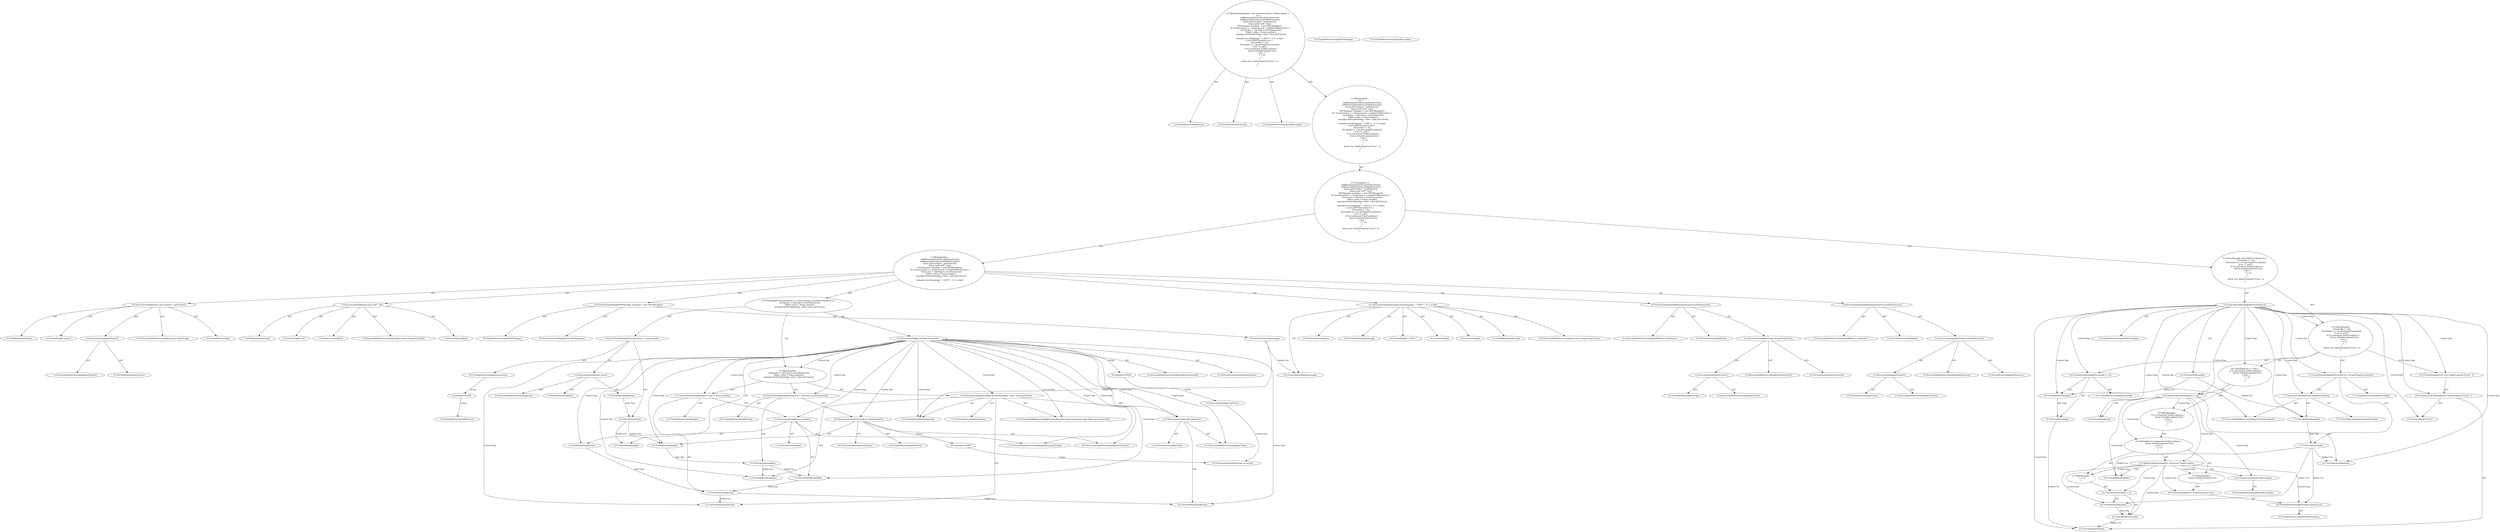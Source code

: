 digraph "execute#?" {
0 [label="2:CtTypeReferenceImpl@void" shape=ellipse]
1 [label="2:CtVirtualElement@execute" shape=ellipse]
2 [label="2:CtTypeReferenceImpl@TaskException" shape=ellipse]
3 [label="4:CtExecutableReferenceImpl@addBeans(<unknown>)" shape=ellipse]
4 [label="4:CtVirtualElement@addBeans" shape=ellipse]
5 [label="4:CtExecutableReferenceImpl@getProperties()" shape=ellipse]
6 [label="4:CtVirtualElement@getProperties" shape=ellipse]
7 [label="4:CtExecutableReferenceImpl@getProject()" shape=ellipse]
8 [label="4:CtVirtualElement@getProject" shape=ellipse]
9 [label="4:CtInvocationImpl@getProject()" shape=ellipse]
10 [label="4:CtInvocationImpl@getProject().getProperties()" shape=ellipse]
11 [label="4:CtInvocationImpl@addBeans(getProject().getProperties())" shape=ellipse]
12 [label="5:CtExecutableReferenceImpl@addBeans(<unknown>)" shape=ellipse]
13 [label="5:CtVirtualElement@addBeans" shape=ellipse]
14 [label="5:CtExecutableReferenceImpl@getReferences()" shape=ellipse]
15 [label="5:CtVirtualElement@getReferences" shape=ellipse]
16 [label="5:CtExecutableReferenceImpl@getProject()" shape=ellipse]
17 [label="5:CtVirtualElement@getProject" shape=ellipse]
18 [label="5:CtInvocationImpl@getProject()" shape=ellipse]
19 [label="5:CtInvocationImpl@getProject().getReferences()" shape=ellipse]
20 [label="5:CtInvocationImpl@addBeans(getProject().getReferences())" shape=ellipse]
21 [label="6:CtExecutableReferenceImpl@put(java.lang.String)" shape=ellipse]
22 [label="6:CtVirtualElement@put" shape=ellipse]
23 [label="6:CtFieldReadImpl@beans" shape=ellipse]
24 [label="6:CtLiteralImpl@\"project\"" shape=ellipse]
25 [label="6:CtExecutableReferenceImpl@getProject()" shape=ellipse]
26 [label="6:CtVirtualElement@getProject" shape=ellipse]
27 [label="6:CtInvocationImpl@getProject()" shape=ellipse]
28 [label="6:CtInvocationImpl@beans.put(\"project\", getProject())" shape=ellipse]
29 [label="7:CtExecutableReferenceImpl@put(java.lang.String,PlaceHold)" shape=ellipse]
30 [label="7:CtVirtualElement@put" shape=ellipse]
31 [label="7:CtFieldReadImpl@beans" shape=ellipse]
32 [label="7:CtLiteralImpl@\"self\"" shape=ellipse]
33 [label="7:CtThisAccessImpl@this" shape=ellipse]
34 [label="7:CtInvocationImpl@beans.put(\"self\", this)" shape=ellipse]
35 [label="8:CtTypeReferenceImpl@BSFManager" shape=ellipse]
36 [label="8:CtTypeReferenceImpl@BSFManager" shape=ellipse]
37 [label="8:CtConstructorCallImpl@new BSFManager()" shape=ellipse]
38 [label="8:CtVirtualElement@manager" shape=ellipse]
39 [label="8:CtLocalVariableImpl@BSFManager manager = new BSFManager()" shape=ellipse]
40 [label="9:CtTypeReferenceImpl@Enumeration" shape=ellipse]
41 [label="9:CtExecutableReferenceImpl@keys()" shape=ellipse]
42 [label="9:CtVirtualElement@keys" shape=ellipse]
43 [label="9:CtFieldReadImpl@beans" shape=ellipse]
44 [label="9:CtInvocationImpl@beans.keys()" shape=ellipse]
45 [label="9:CtVirtualElement@e" shape=ellipse]
46 [label="9:CtLocalVariableImpl@Enumeration e = beans.keys()" shape=ellipse]
47 [label="9:CtExecutableReferenceImpl@hasMoreElements()" shape=ellipse]
48 [label="9:CtVirtualElement@hasMoreElements" shape=ellipse]
49 [label="9:CtVariableReadImpl@e" shape=ellipse]
50 [label="9:CtInvocationImpl@e.hasMoreElements()" shape=ellipse]
51 [label="10:CtTypeReferenceImpl@String" shape=ellipse]
52 [label="10:CtExecutableReferenceImpl@nextElement()" shape=ellipse]
53 [label="10:CtVirtualElement@nextElement" shape=ellipse]
54 [label="10:CtVariableReadImpl@e" shape=ellipse]
55 [label="10:CtInvocationImpl@((String) (e.nextElement()))" shape=ellipse]
56 [label="10:CtTypeReferenceImpl@String" shape=ellipse]
57 [label="10:CtVirtualElement@key" shape=ellipse]
58 [label="10:CtLocalVariableImpl@String key = ((String) (e.nextElement()))" shape=ellipse]
59 [label="11:CtTypeReferenceImpl@Object" shape=ellipse]
60 [label="11:CtExecutableReferenceImpl@get(java.lang.String)" shape=ellipse]
61 [label="11:CtVirtualElement@get" shape=ellipse]
62 [label="11:CtFieldReadImpl@beans" shape=ellipse]
63 [label="11:CtVariableReadImpl@key" shape=ellipse]
64 [label="11:CtInvocationImpl@beans.get(key)" shape=ellipse]
65 [label="11:CtVirtualElement@value" shape=ellipse]
66 [label="11:CtLocalVariableImpl@Object value = beans.get(key)" shape=ellipse]
67 [label="12:CtExecutableReferenceImpl@declareBean(java.lang.String,java.lang.Object,java.lang.Class)" shape=ellipse]
68 [label="12:CtVirtualElement@declareBean" shape=ellipse]
69 [label="12:CtVariableReadImpl@manager" shape=ellipse]
70 [label="12:CtVariableReadImpl@key" shape=ellipse]
71 [label="12:CtVariableReadImpl@value" shape=ellipse]
72 [label="12:CtExecutableReferenceImpl@getClass()" shape=ellipse]
73 [label="12:CtVirtualElement@getClass" shape=ellipse]
74 [label="12:CtVariableReadImpl@value" shape=ellipse]
75 [label="12:CtInvocationImpl@value.getClass()" shape=ellipse]
76 [label="12:CtInvocationImpl@manager.declareBean(key, value, value.getClass())" shape=ellipse]
77 [label="9:CtBlockImpl@\{
    String key = ((String) (e.nextElement()));
    Object value = beans.get(key);
    manager.declareBean(key, value, value.getClass());
\}" shape=ellipse]
78 [label="9:CtForImpl@for (Enumeration e = beans.keys(); e.hasMoreElements();) \{
    String key = ((String) (e.nextElement()));
    Object value = beans.get(key);
    manager.declareBean(key, value, value.getClass());
\}" shape=ellipse]
79 [label="14:CtExecutableReferenceImpl@exec(java.lang.String,int,int)" shape=ellipse]
80 [label="14:CtVirtualElement@exec" shape=ellipse]
81 [label="14:CtVariableReadImpl@manager" shape=ellipse]
82 [label="14:CtFieldReadImpl@language" shape=ellipse]
83 [label="14:CtLiteralImpl@\"<ANT>\"" shape=ellipse]
84 [label="14:CtLiteralImpl@0" shape=ellipse]
85 [label="14:CtLiteralImpl@0" shape=ellipse]
86 [label="14:CtFieldReadImpl@script" shape=ellipse]
87 [label="14:CtInvocationImpl@manager.exec(language, \"<ANT>\", 0, 0, script)" shape=ellipse]
88 [label="3:CtBlockImpl@\{
    addBeans(getProject().getProperties());
    addBeans(getProject().getReferences());
    beans.put(\"project\", getProject());
    beans.put(\"self\", this);
    BSFManager manager = new BSFManager();
    for (Enumeration e = beans.keys(); e.hasMoreElements();) \{
        String key = ((String) (e.nextElement()));
        Object value = beans.get(key);
        manager.declareBean(key, value, value.getClass());
    \}
    manager.exec(language, \"<ANT>\", 0, 0, script);
\}" shape=ellipse]
89 [label="15:CtVirtualElement@be" shape=ellipse]
90 [label="15:CtTypeReferenceImpl@BSFException" shape=ellipse]
91 [label="15:CtCatchVariableImpl@BSFException be" shape=ellipse]
92 [label="16:CtTypeReferenceImpl@Throwable" shape=ellipse]
93 [label="16:CtVariableReadImpl@be" shape=ellipse]
94 [label="16:CtVirtualElement@t" shape=ellipse]
95 [label="16:CtLocalVariableImpl@Throwable t = be" shape=ellipse]
96 [label="17:CtTypeReferenceImpl@Throwable" shape=ellipse]
97 [label="17:CtExecutableReferenceImpl@getTargetException()" shape=ellipse]
98 [label="17:CtVirtualElement@getTargetException" shape=ellipse]
99 [label="17:CtVariableReadImpl@be" shape=ellipse]
100 [label="17:CtInvocationImpl@be.getTargetException()" shape=ellipse]
101 [label="17:CtVirtualElement@te" shape=ellipse]
102 [label="17:CtLocalVariableImpl@Throwable te = be.getTargetException()" shape=ellipse]
103 [label="18:CtVariableReadImpl@te" shape=ellipse]
104 [label="18:CtLiteralImpl@null" shape=ellipse]
105 [label="18:CtBinaryOperatorImpl@te != null" shape=ellipse]
106 [label="19:CtVariableReadImpl@te" shape=ellipse]
107 [label="19:CtTypeAccessImpl@TaskException" shape=ellipse]
108 [label="19:CtTypeReferenceImpl@TaskException" shape=ellipse]
109 [label="19:CtBinaryOperatorImpl@te instanceof TaskException" shape=ellipse]
110 [label="20:CtVariableReadImpl@((TaskException) (te))" shape=ellipse]
111 [label="20:CtTypeReferenceImpl@TaskException" shape=ellipse]
112 [label="20:CtThrowImpl@throw ((TaskException) (te))" shape=ellipse]
113 [label="19:CtBlockImpl@\{
    throw ((TaskException) (te));
\}" shape=ellipse]
114 [label="22:CtVariableWriteImpl@t" shape=ellipse]
115 [label="22:CtVariableReadImpl@te" shape=ellipse]
116 [label="22:CtAssignmentImpl@t = te" shape=ellipse]
117 [label="21:CtBlockImpl@\{
    t = te;
\}" shape=ellipse]
118 [label="19:CtIfImpl@if (te instanceof TaskException) \{
    throw ((TaskException) (te));
\} else \{
    t = te;
\}" shape=ellipse]
119 [label="18:CtBlockImpl@\{
    if (te instanceof TaskException) \{
        throw ((TaskException) (te));
    \} else \{
        t = te;
    \}
\}" shape=ellipse]
120 [label="18:CtIfImpl@if (te != null) \{
    if (te instanceof TaskException) \{
        throw ((TaskException) (te));
    \} else \{
        t = te;
    \}
\}" shape=ellipse]
121 [label="25:CtTypeReferenceImpl@TaskException" shape=ellipse]
122 [label="25:CtLiteralImpl@\"Error\"" shape=ellipse]
123 [label="25:CtVariableReadImpl@t" shape=ellipse]
124 [label="25:CtConstructorCallImpl@new TaskException(\"Error\", t)" shape=ellipse]
125 [label="25:CtThrowImpl@throw new TaskException(\"Error\", t)" shape=ellipse]
126 [label="15:CtBlockImpl@\{
    Throwable t = be;
    Throwable te = be.getTargetException();
    if (te != null) \{
        if (te instanceof TaskException) \{
            throw ((TaskException) (te));
        \} else \{
            t = te;
        \}
    \}
    throw new TaskException(\"Error\", t);
\}" shape=ellipse]
127 [label="15:CtCatchImpl@ catch (BSFException be) \{
    Throwable t = be;
    Throwable te = be.getTargetException();
    if (te != null) \{
        if (te instanceof TaskException) \{
            throw ((TaskException) (te));
        \} else \{
            t = te;
        \}
    \}
    throw new TaskException(\"Error\", t);
\}" shape=ellipse]
128 [label="3:CtTryImpl@try \{
    addBeans(getProject().getProperties());
    addBeans(getProject().getReferences());
    beans.put(\"project\", getProject());
    beans.put(\"self\", this);
    BSFManager manager = new BSFManager();
    for (Enumeration e = beans.keys(); e.hasMoreElements();) \{
        String key = ((String) (e.nextElement()));
        Object value = beans.get(key);
        manager.declareBean(key, value, value.getClass());
    \}
    manager.exec(language, \"<ANT>\", 0, 0, script);
\} catch (BSFException be) \{
    Throwable t = be;
    Throwable te = be.getTargetException();
    if (te != null) \{
        if (te instanceof TaskException) \{
            throw ((TaskException) (te));
        \} else \{
            t = te;
        \}
    \}
    throw new TaskException(\"Error\", t);
\}" shape=ellipse]
129 [label="2:CtBlockImpl@\{
    try \{
        addBeans(getProject().getProperties());
        addBeans(getProject().getReferences());
        beans.put(\"project\", getProject());
        beans.put(\"self\", this);
        BSFManager manager = new BSFManager();
        for (Enumeration e = beans.keys(); e.hasMoreElements();) \{
            String key = ((String) (e.nextElement()));
            Object value = beans.get(key);
            manager.declareBean(key, value, value.getClass());
        \}
        manager.exec(language, \"<ANT>\", 0, 0, script);
    \} catch (BSFException be) \{
        Throwable t = be;
        Throwable te = be.getTargetException();
        if (te != null) \{
            if (te instanceof TaskException) \{
                throw ((TaskException) (te));
            \} else \{
                t = te;
            \}
        \}
        throw new TaskException(\"Error\", t);
    \}
\}" shape=ellipse]
130 [label="2:CtMethodImpl@public void execute() throws TaskException \{
    try \{
        addBeans(getProject().getProperties());
        addBeans(getProject().getReferences());
        beans.put(\"project\", getProject());
        beans.put(\"self\", this);
        BSFManager manager = new BSFManager();
        for (Enumeration e = beans.keys(); e.hasMoreElements();) \{
            String key = ((String) (e.nextElement()));
            Object value = beans.get(key);
            manager.declareBean(key, value, value.getClass());
        \}
        manager.exec(language, \"<ANT>\", 0, 0, script);
    \} catch (BSFException be) \{
        Throwable t = be;
        Throwable te = be.getTargetException();
        if (te != null) \{
            if (te instanceof TaskException) \{
                throw ((TaskException) (te));
            \} else \{
                t = te;
            \}
        \}
        throw new TaskException(\"Error\", t);
    \}
\}" shape=ellipse]
131 [label="9:Update@UPDATE" shape=ellipse]
132 [label="9:CtInvocationImpl@e.hasNext()" shape=ellipse]
133 [label="9:Update@UPDATE" shape=ellipse]
134 [label="9:CtTypeReferenceImpl@Iterator" shape=ellipse]
135 [label="10:Update@UPDATE" shape=ellipse]
136 [label="10:CtInvocationImpl@((String) (e.next()))" shape=ellipse]
9 -> 8 [label="AST"];
9 -> 7 [label="AST"];
10 -> 6 [label="AST"];
10 -> 9 [label="AST"];
10 -> 5 [label="AST"];
11 -> 4 [label="AST"];
11 -> 3 [label="AST"];
11 -> 10 [label="AST"];
18 -> 17 [label="AST"];
18 -> 16 [label="AST"];
19 -> 15 [label="AST"];
19 -> 18 [label="AST"];
19 -> 14 [label="AST"];
20 -> 13 [label="AST"];
20 -> 12 [label="AST"];
20 -> 19 [label="AST"];
27 -> 26 [label="AST"];
27 -> 25 [label="AST"];
28 -> 22 [label="AST"];
28 -> 23 [label="AST"];
28 -> 21 [label="AST"];
28 -> 24 [label="AST"];
28 -> 27 [label="AST"];
34 -> 30 [label="AST"];
34 -> 31 [label="AST"];
34 -> 29 [label="AST"];
34 -> 32 [label="AST"];
34 -> 33 [label="AST"];
38 -> 69 [label="Define-Use"];
38 -> 81 [label="Define-Use"];
39 -> 38 [label="AST"];
39 -> 35 [label="AST"];
39 -> 37 [label="AST"];
40 -> 133 [label="Action"];
43 -> 45 [label="Data Dep"];
44 -> 42 [label="AST"];
44 -> 43 [label="AST"];
44 -> 41 [label="AST"];
45 -> 49 [label="Define-Use"];
45 -> 54 [label="Define-Use"];
46 -> 45 [label="AST"];
46 -> 40 [label="AST"];
46 -> 44 [label="AST"];
50 -> 48 [label="AST"];
50 -> 49 [label="AST"];
50 -> 47 [label="AST"];
50 -> 77 [label="Control Dep"];
50 -> 58 [label="Control Dep"];
50 -> 55 [label="Control Dep"];
50 -> 52 [label="Control Dep"];
50 -> 54 [label="Control Dep"];
50 -> 66 [label="Control Dep"];
50 -> 64 [label="Control Dep"];
50 -> 60 [label="Control Dep"];
50 -> 62 [label="Control Dep"];
50 -> 63 [label="Control Dep"];
50 -> 76 [label="Control Dep"];
50 -> 67 [label="Control Dep"];
50 -> 69 [label="Control Dep"];
50 -> 70 [label="Control Dep"];
50 -> 71 [label="Control Dep"];
50 -> 75 [label="Control Dep"];
50 -> 72 [label="Control Dep"];
50 -> 74 [label="Control Dep"];
50 -> 131 [label="Action"];
54 -> 57 [label="Data Dep"];
55 -> 53 [label="AST"];
55 -> 56 [label="AST"];
55 -> 54 [label="AST"];
55 -> 52 [label="AST"];
55 -> 135 [label="Action"];
57 -> 63 [label="Define-Use"];
57 -> 70 [label="Define-Use"];
58 -> 57 [label="AST"];
58 -> 51 [label="AST"];
58 -> 55 [label="AST"];
62 -> 65 [label="Data Dep"];
63 -> 65 [label="Data Dep"];
64 -> 61 [label="AST"];
64 -> 62 [label="AST"];
64 -> 60 [label="AST"];
64 -> 63 [label="AST"];
65 -> 71 [label="Define-Use"];
65 -> 74 [label="Define-Use"];
66 -> 65 [label="AST"];
66 -> 59 [label="AST"];
66 -> 64 [label="AST"];
75 -> 73 [label="AST"];
75 -> 74 [label="AST"];
75 -> 72 [label="AST"];
76 -> 68 [label="AST"];
76 -> 69 [label="AST"];
76 -> 67 [label="AST"];
76 -> 70 [label="AST"];
76 -> 71 [label="AST"];
76 -> 75 [label="AST"];
77 -> 58 [label="AST"];
77 -> 66 [label="AST"];
77 -> 76 [label="AST"];
78 -> 46 [label="AST"];
78 -> 50 [label="AST"];
78 -> 77 [label="AST"];
87 -> 80 [label="AST"];
87 -> 81 [label="AST"];
87 -> 79 [label="AST"];
87 -> 82 [label="AST"];
87 -> 83 [label="AST"];
87 -> 84 [label="AST"];
87 -> 85 [label="AST"];
87 -> 86 [label="AST"];
88 -> 11 [label="AST"];
88 -> 20 [label="AST"];
88 -> 28 [label="AST"];
88 -> 34 [label="AST"];
88 -> 39 [label="AST"];
88 -> 78 [label="AST"];
88 -> 87 [label="AST"];
89 -> 93 [label="Define-Use"];
89 -> 99 [label="Define-Use"];
91 -> 89 [label="AST"];
91 -> 90 [label="AST"];
91 -> 126 [label="Control Dep"];
91 -> 95 [label="Control Dep"];
91 -> 93 [label="Control Dep"];
91 -> 102 [label="Control Dep"];
91 -> 100 [label="Control Dep"];
91 -> 97 [label="Control Dep"];
91 -> 99 [label="Control Dep"];
91 -> 120 [label="Control Dep"];
91 -> 105 [label="Control Dep"];
91 -> 103 [label="Control Dep"];
91 -> 104 [label="Control Dep"];
91 -> 125 [label="Control Dep"];
91 -> 124 [label="Control Dep"];
91 -> 122 [label="Control Dep"];
91 -> 123 [label="Control Dep"];
93 -> 94 [label="Data Dep"];
94 -> 123 [label="Define-Use"];
95 -> 94 [label="AST"];
95 -> 92 [label="AST"];
95 -> 93 [label="AST"];
99 -> 101 [label="Data Dep"];
100 -> 98 [label="AST"];
100 -> 99 [label="AST"];
100 -> 97 [label="AST"];
101 -> 103 [label="Define-Use"];
101 -> 106 [label="Define-Use"];
101 -> 110 [label="Define-Use"];
101 -> 115 [label="Define-Use"];
102 -> 101 [label="AST"];
102 -> 96 [label="AST"];
102 -> 100 [label="AST"];
105 -> 103 [label="AST"];
105 -> 104 [label="AST"];
105 -> 119 [label="Control Dep"];
105 -> 118 [label="Control Dep"];
105 -> 109 [label="Control Dep"];
105 -> 106 [label="Control Dep"];
105 -> 107 [label="Control Dep"];
107 -> 108 [label="AST"];
109 -> 106 [label="AST"];
109 -> 107 [label="AST"];
109 -> 113 [label="Control Dep"];
109 -> 112 [label="Control Dep"];
109 -> 110 [label="Control Dep"];
109 -> 117 [label="Control Dep"];
109 -> 116 [label="Control Dep"];
109 -> 114 [label="Control Dep"];
109 -> 115 [label="Control Dep"];
110 -> 111 [label="AST"];
112 -> 110 [label="AST"];
113 -> 112 [label="AST"];
114 -> 123 [label="Define-Use"];
115 -> 114 [label="Data Dep"];
116 -> 114 [label="AST"];
116 -> 115 [label="AST"];
117 -> 116 [label="AST"];
118 -> 109 [label="AST"];
118 -> 113 [label="AST"];
118 -> 117 [label="AST"];
119 -> 118 [label="AST"];
120 -> 105 [label="AST"];
120 -> 119 [label="AST"];
124 -> 122 [label="AST"];
124 -> 123 [label="AST"];
125 -> 124 [label="AST"];
126 -> 95 [label="AST"];
126 -> 102 [label="AST"];
126 -> 120 [label="AST"];
126 -> 125 [label="AST"];
127 -> 91 [label="AST"];
127 -> 126 [label="AST"];
128 -> 88 [label="AST"];
128 -> 127 [label="AST"];
129 -> 128 [label="AST"];
130 -> 1 [label="AST"];
130 -> 0 [label="AST"];
130 -> 2 [label="AST"];
130 -> 129 [label="AST"];
131 -> 132 [label="Action"];
132 -> 136 [label="Control Dep"];
133 -> 134 [label="Action"];
135 -> 136 [label="Action"];
}